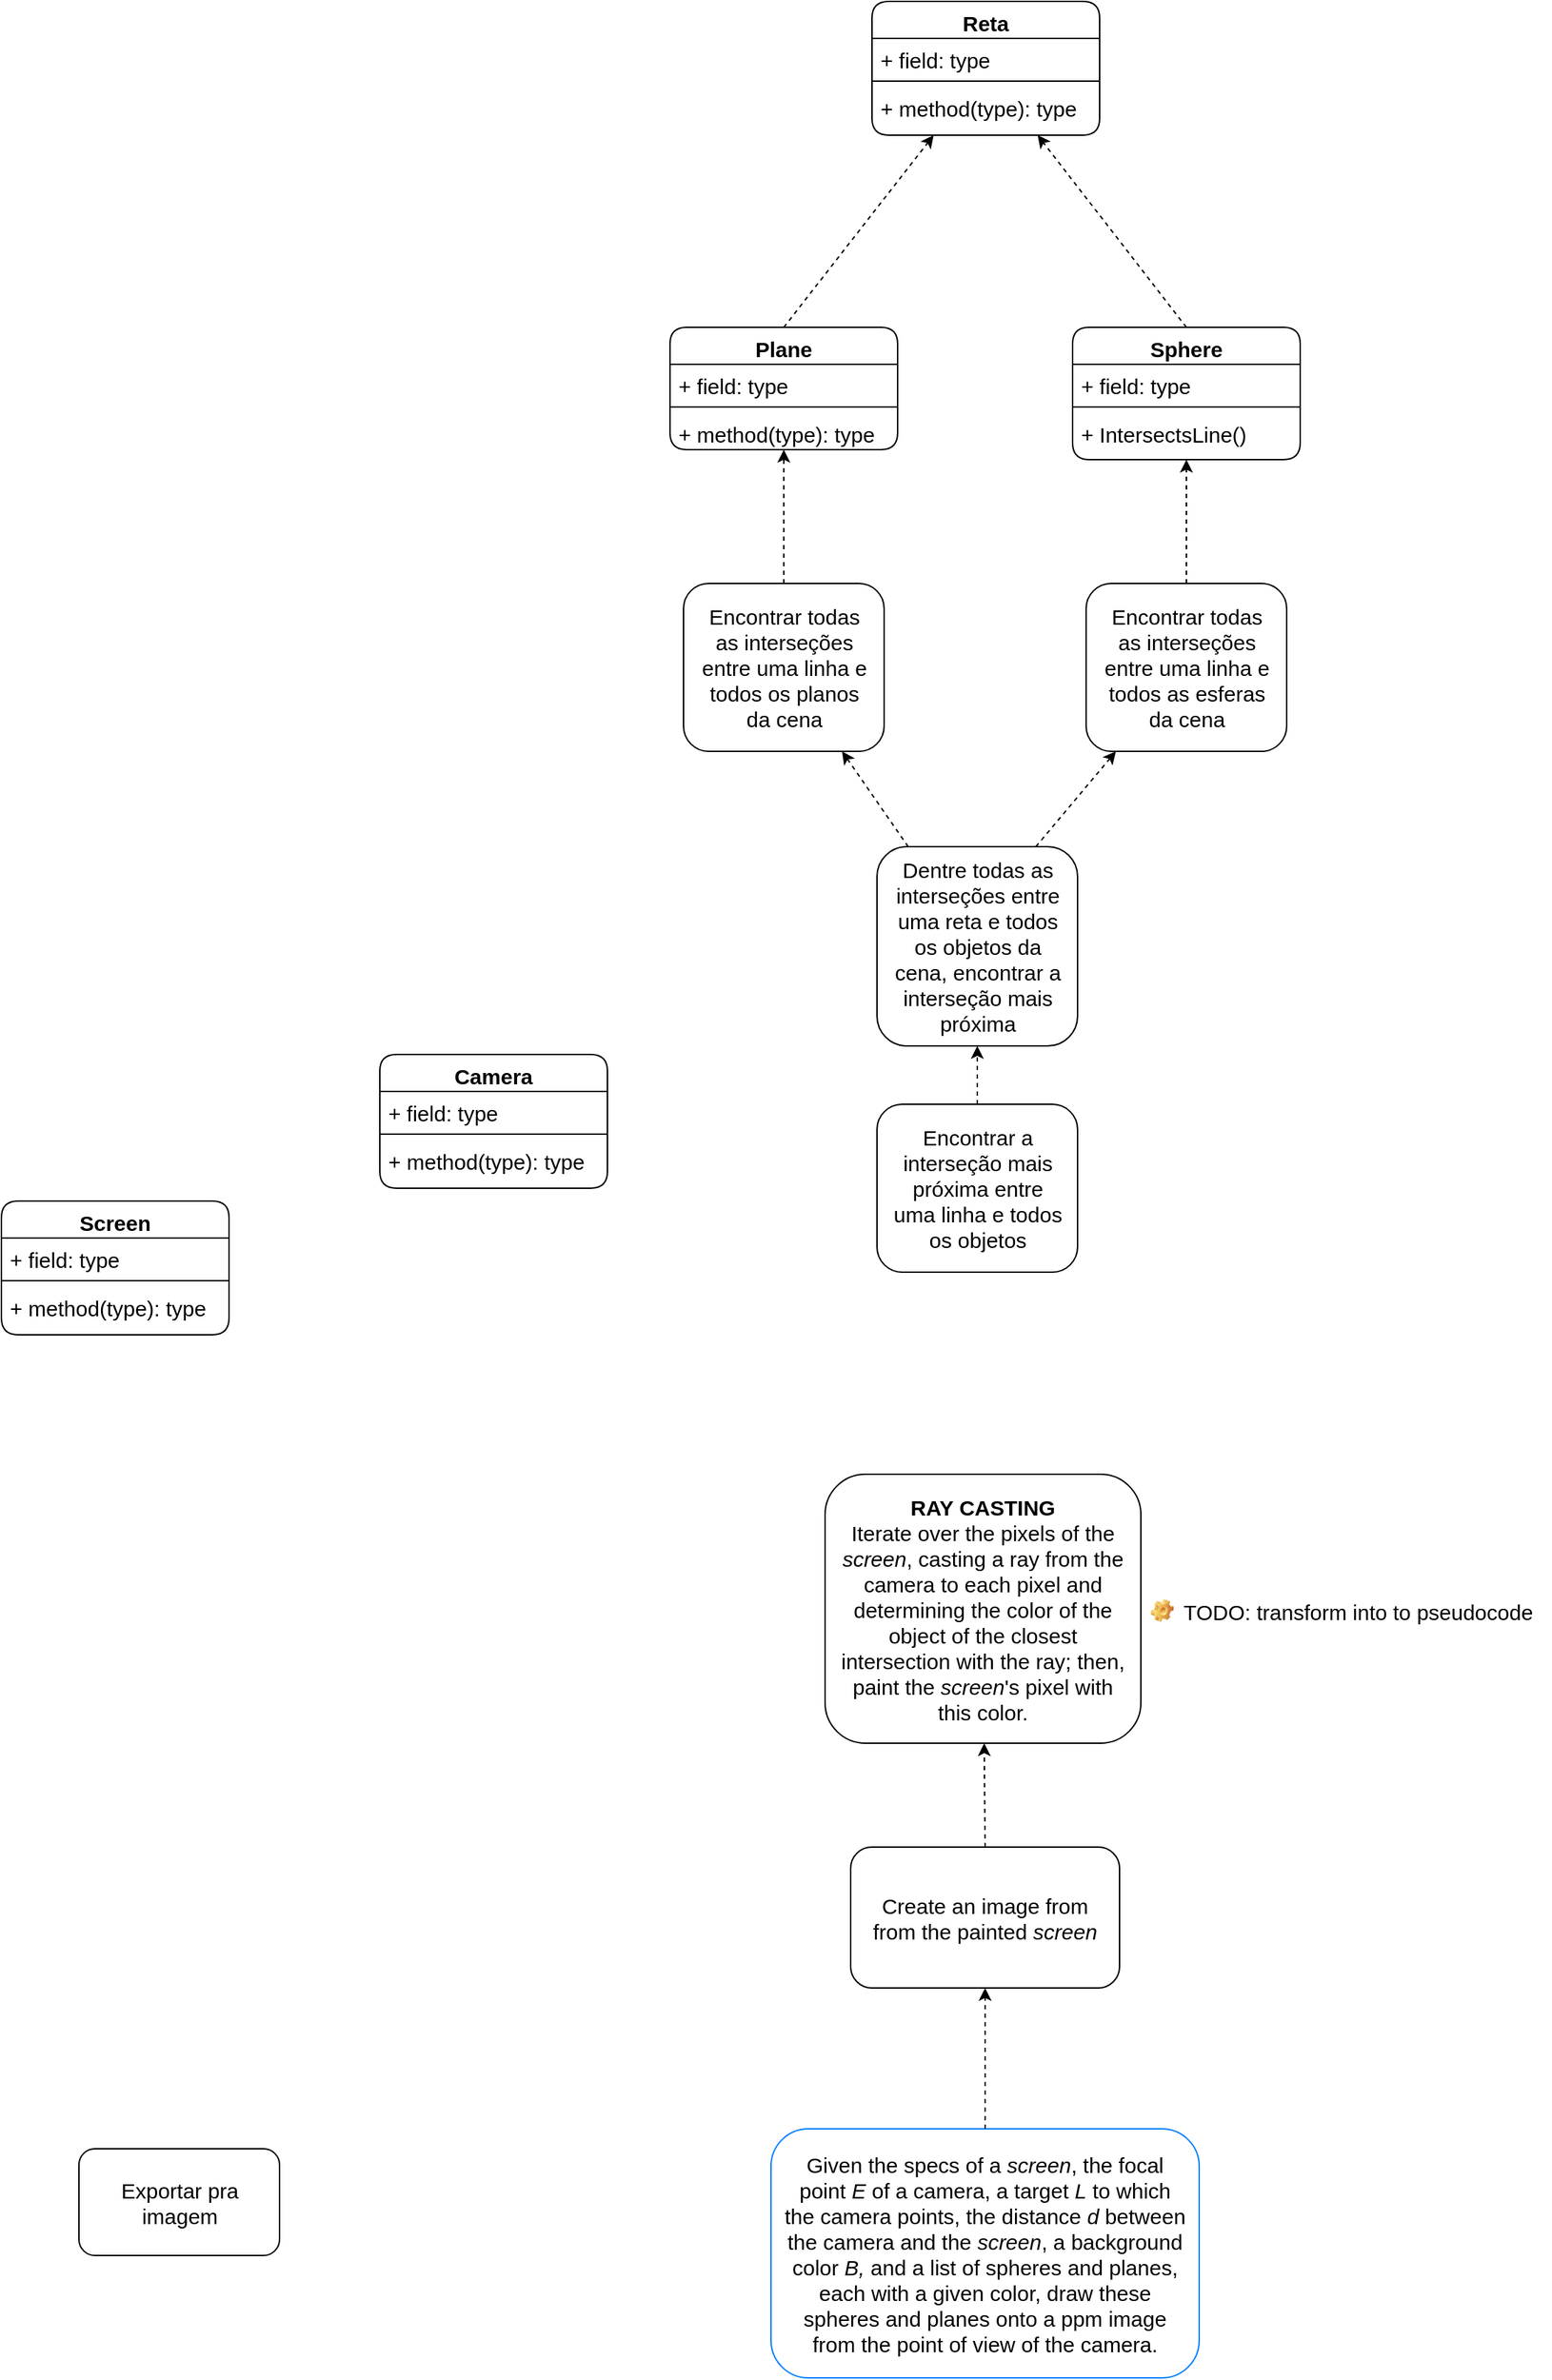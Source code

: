 <mxfile version="16.5.1" type="device"><diagram id="tfCngWxCZrHyIE2Hn7TY" name="Page-1"><mxGraphModel dx="1736" dy="1358" grid="0" gridSize="10" guides="1" tooltips="1" connect="1" arrows="1" fold="1" page="0" pageScale="1" pageWidth="2000" pageHeight="2000" math="0" shadow="0"><root><mxCell id="0"/><mxCell id="1" parent="0"/><mxCell id="rTyuxU-tB9MDMoF0Tk64-8" value="Given the specs of a &lt;i style=&quot;font-size: 15px&quot;&gt;screen&lt;/i&gt;, the focal point &lt;i style=&quot;font-size: 15px&quot;&gt;E&lt;/i&gt;&amp;nbsp;of a camera, a target &lt;i style=&quot;font-size: 15px&quot;&gt;L&lt;/i&gt; to which the camera points, the distance &lt;i style=&quot;font-size: 15px&quot;&gt;d&lt;/i&gt;&amp;nbsp;between the camera and the &lt;i&gt;screen&lt;/i&gt;, a background color &lt;i style=&quot;font-size: 15px&quot;&gt;B,&lt;/i&gt;&amp;nbsp;and a list of spheres and planes, each with a given color, draw these spheres and planes onto a ppm image from the point of view of the camera." style="text;html=1;strokeColor=#007FFF;fillColor=none;align=center;verticalAlign=middle;whiteSpace=wrap;rounded=1;fontSize=15;spacingLeft=8;spacingRight=8;" parent="1" vertex="1"><mxGeometry x="856" y="1650" width="301" height="175" as="geometry"/></mxCell><mxCell id="rTyuxU-tB9MDMoF0Tk64-12" value="Screen" style="swimlane;fontStyle=1;align=center;verticalAlign=top;childLayout=stackLayout;horizontal=1;startSize=26;horizontalStack=0;resizeParent=1;resizeParentMax=0;resizeLast=0;collapsible=1;marginBottom=0;rounded=1;fontSize=15;strokeColor=default;" parent="1" vertex="1"><mxGeometry x="315" y="998" width="160" height="94" as="geometry"/></mxCell><mxCell id="rTyuxU-tB9MDMoF0Tk64-13" value="+ field: type" style="text;strokeColor=none;fillColor=none;align=left;verticalAlign=top;spacingLeft=4;spacingRight=4;overflow=hidden;rotatable=0;points=[[0,0.5],[1,0.5]];portConstraint=eastwest;rounded=1;fontSize=15;" parent="rTyuxU-tB9MDMoF0Tk64-12" vertex="1"><mxGeometry y="26" width="160" height="26" as="geometry"/></mxCell><mxCell id="rTyuxU-tB9MDMoF0Tk64-14" value="" style="line;strokeWidth=1;fillColor=none;align=left;verticalAlign=middle;spacingTop=-1;spacingLeft=3;spacingRight=3;rotatable=0;labelPosition=right;points=[];portConstraint=eastwest;rounded=1;fontSize=15;" parent="rTyuxU-tB9MDMoF0Tk64-12" vertex="1"><mxGeometry y="52" width="160" height="8" as="geometry"/></mxCell><mxCell id="rTyuxU-tB9MDMoF0Tk64-15" value="+ method(type): type" style="text;strokeColor=none;fillColor=none;align=left;verticalAlign=top;spacingLeft=4;spacingRight=4;overflow=hidden;rotatable=0;points=[[0,0.5],[1,0.5]];portConstraint=eastwest;rounded=1;fontSize=15;" parent="rTyuxU-tB9MDMoF0Tk64-12" vertex="1"><mxGeometry y="60" width="160" height="34" as="geometry"/></mxCell><mxCell id="rTyuxU-tB9MDMoF0Tk64-17" value="Camera" style="swimlane;fontStyle=1;align=center;verticalAlign=top;childLayout=stackLayout;horizontal=1;startSize=26;horizontalStack=0;resizeParent=1;resizeParentMax=0;resizeLast=0;collapsible=1;marginBottom=0;rounded=1;fontSize=15;strokeColor=default;" parent="1" vertex="1"><mxGeometry x="581" y="895" width="160" height="94" as="geometry"/></mxCell><mxCell id="rTyuxU-tB9MDMoF0Tk64-18" value="+ field: type" style="text;strokeColor=none;fillColor=none;align=left;verticalAlign=top;spacingLeft=4;spacingRight=4;overflow=hidden;rotatable=0;points=[[0,0.5],[1,0.5]];portConstraint=eastwest;rounded=1;fontSize=15;" parent="rTyuxU-tB9MDMoF0Tk64-17" vertex="1"><mxGeometry y="26" width="160" height="26" as="geometry"/></mxCell><mxCell id="rTyuxU-tB9MDMoF0Tk64-19" value="" style="line;strokeWidth=1;fillColor=none;align=left;verticalAlign=middle;spacingTop=-1;spacingLeft=3;spacingRight=3;rotatable=0;labelPosition=right;points=[];portConstraint=eastwest;rounded=1;fontSize=15;" parent="rTyuxU-tB9MDMoF0Tk64-17" vertex="1"><mxGeometry y="52" width="160" height="8" as="geometry"/></mxCell><mxCell id="rTyuxU-tB9MDMoF0Tk64-20" value="+ method(type): type" style="text;strokeColor=none;fillColor=none;align=left;verticalAlign=top;spacingLeft=4;spacingRight=4;overflow=hidden;rotatable=0;points=[[0,0.5],[1,0.5]];portConstraint=eastwest;rounded=1;fontSize=15;" parent="rTyuxU-tB9MDMoF0Tk64-17" vertex="1"><mxGeometry y="60" width="160" height="34" as="geometry"/></mxCell><mxCell id="rTyuxU-tB9MDMoF0Tk64-83" style="edgeStyle=none;rounded=0;orthogonalLoop=1;jettySize=auto;html=1;fontSize=15;exitX=0.5;exitY=0;exitDx=0;exitDy=0;dashed=1;" parent="1" source="rTyuxU-tB9MDMoF0Tk64-82" target="rTyuxU-tB9MDMoF0Tk64-22" edge="1"><mxGeometry relative="1" as="geometry"/></mxCell><mxCell id="rTyuxU-tB9MDMoF0Tk64-22" value="Sphere" style="swimlane;fontStyle=1;align=center;verticalAlign=top;childLayout=stackLayout;horizontal=1;startSize=26;horizontalStack=0;resizeParent=1;resizeParentMax=0;resizeLast=0;collapsible=1;marginBottom=0;rounded=1;fontSize=15;strokeColor=default;" parent="1" vertex="1"><mxGeometry x="1068" y="384" width="160" height="93" as="geometry"/></mxCell><mxCell id="rTyuxU-tB9MDMoF0Tk64-23" value="+ field: type" style="text;strokeColor=none;fillColor=none;align=left;verticalAlign=top;spacingLeft=4;spacingRight=4;overflow=hidden;rotatable=0;points=[[0,0.5],[1,0.5]];portConstraint=eastwest;rounded=1;fontSize=15;" parent="rTyuxU-tB9MDMoF0Tk64-22" vertex="1"><mxGeometry y="26" width="160" height="26" as="geometry"/></mxCell><mxCell id="rTyuxU-tB9MDMoF0Tk64-24" value="" style="line;strokeWidth=1;fillColor=none;align=left;verticalAlign=middle;spacingTop=-1;spacingLeft=3;spacingRight=3;rotatable=0;labelPosition=right;points=[];portConstraint=eastwest;rounded=1;fontSize=15;" parent="rTyuxU-tB9MDMoF0Tk64-22" vertex="1"><mxGeometry y="52" width="160" height="8" as="geometry"/></mxCell><mxCell id="rTyuxU-tB9MDMoF0Tk64-25" value="+ IntersectsLine()" style="text;strokeColor=none;fillColor=none;align=left;verticalAlign=top;spacingLeft=4;spacingRight=4;overflow=hidden;rotatable=0;points=[[0,0.5],[1,0.5]];portConstraint=eastwest;rounded=1;fontSize=15;" parent="rTyuxU-tB9MDMoF0Tk64-22" vertex="1"><mxGeometry y="60" width="160" height="33" as="geometry"/></mxCell><mxCell id="rTyuxU-tB9MDMoF0Tk64-84" style="edgeStyle=none;rounded=0;orthogonalLoop=1;jettySize=auto;html=1;fontSize=15;exitX=0.5;exitY=0;exitDx=0;exitDy=0;dashed=1;" parent="1" source="rTyuxU-tB9MDMoF0Tk64-57" target="rTyuxU-tB9MDMoF0Tk64-26" edge="1"><mxGeometry relative="1" as="geometry"/></mxCell><mxCell id="rTyuxU-tB9MDMoF0Tk64-26" value="Plane" style="swimlane;fontStyle=1;align=center;verticalAlign=top;childLayout=stackLayout;horizontal=1;startSize=26;horizontalStack=0;resizeParent=1;resizeParentMax=0;resizeLast=0;collapsible=1;marginBottom=0;rounded=1;fontSize=15;strokeColor=default;" parent="1" vertex="1"><mxGeometry x="785" y="384" width="160" height="86" as="geometry"/></mxCell><mxCell id="rTyuxU-tB9MDMoF0Tk64-27" value="+ field: type" style="text;strokeColor=none;fillColor=none;align=left;verticalAlign=top;spacingLeft=4;spacingRight=4;overflow=hidden;rotatable=0;points=[[0,0.5],[1,0.5]];portConstraint=eastwest;rounded=1;fontSize=15;" parent="rTyuxU-tB9MDMoF0Tk64-26" vertex="1"><mxGeometry y="26" width="160" height="26" as="geometry"/></mxCell><mxCell id="rTyuxU-tB9MDMoF0Tk64-28" value="" style="line;strokeWidth=1;fillColor=none;align=left;verticalAlign=middle;spacingTop=-1;spacingLeft=3;spacingRight=3;rotatable=0;labelPosition=right;points=[];portConstraint=eastwest;rounded=1;fontSize=15;" parent="rTyuxU-tB9MDMoF0Tk64-26" vertex="1"><mxGeometry y="52" width="160" height="8" as="geometry"/></mxCell><mxCell id="rTyuxU-tB9MDMoF0Tk64-29" value="+ method(type): type" style="text;strokeColor=none;fillColor=none;align=left;verticalAlign=top;spacingLeft=4;spacingRight=4;overflow=hidden;rotatable=0;points=[[0,0.5],[1,0.5]];portConstraint=eastwest;rounded=1;fontSize=15;" parent="rTyuxU-tB9MDMoF0Tk64-26" vertex="1"><mxGeometry y="60" width="160" height="26" as="geometry"/></mxCell><mxCell id="rTyuxU-tB9MDMoF0Tk64-55" style="edgeStyle=none;rounded=0;orthogonalLoop=1;jettySize=auto;html=1;fontSize=15;dashed=1;exitX=0.5;exitY=0;exitDx=0;exitDy=0;" parent="1" source="rTyuxU-tB9MDMoF0Tk64-8" target="rTyuxU-tB9MDMoF0Tk64-33" edge="1"><mxGeometry relative="1" as="geometry"/></mxCell><mxCell id="rTyuxU-tB9MDMoF0Tk64-33" value="Create an image from from the painted &lt;i&gt;screen&lt;/i&gt;" style="text;html=1;strokeColor=default;fillColor=none;align=center;verticalAlign=middle;whiteSpace=wrap;rounded=1;fontSize=15;spacingLeft=8;spacingRight=8;" parent="1" vertex="1"><mxGeometry x="912" y="1452" width="189" height="99" as="geometry"/></mxCell><mxCell id="rTyuxU-tB9MDMoF0Tk64-36" value="" style="group" parent="1" vertex="1" connectable="0"><mxGeometry x="894" y="1190" width="510" height="189" as="geometry"/></mxCell><mxCell id="rTyuxU-tB9MDMoF0Tk64-31" value="&lt;b&gt;RAY CASTING&lt;/b&gt;&lt;br&gt;Iterate over the pixels of the &lt;i&gt;screen&lt;/i&gt;, casting a ray from the camera to each pixel and determining the color of the object of the closest intersection with the ray; then, paint the &lt;i&gt;screen&lt;/i&gt;'s pixel with this color." style="text;html=1;strokeColor=default;fillColor=none;align=center;verticalAlign=middle;whiteSpace=wrap;rounded=1;fontSize=15;spacingLeft=8;spacingRight=8;" parent="rTyuxU-tB9MDMoF0Tk64-36" vertex="1"><mxGeometry width="222" height="189" as="geometry"/></mxCell><mxCell id="rTyuxU-tB9MDMoF0Tk64-32" value="TODO: transform into to pseudocode" style="label;fontStyle=0;strokeColor=none;fillColor=none;align=left;verticalAlign=top;overflow=hidden;spacingLeft=28;spacingRight=4;rotatable=0;points=[[0,0.5],[1,0.5]];portConstraint=eastwest;imageWidth=16;imageHeight=16;image=img/clipart/Gear_128x128.png;rounded=1;fontSize=15;" parent="rTyuxU-tB9MDMoF0Tk64-36" vertex="1"><mxGeometry x="222" y="81.5" width="288" height="28.5" as="geometry"/></mxCell><mxCell id="rTyuxU-tB9MDMoF0Tk64-37" value="Exportar pra imagem" style="text;html=1;strokeColor=default;fillColor=none;align=center;verticalAlign=middle;whiteSpace=wrap;rounded=1;fontSize=15;spacingLeft=8;spacingRight=8;" parent="1" vertex="1"><mxGeometry x="369.5" y="1664" width="141" height="75" as="geometry"/></mxCell><mxCell id="rTyuxU-tB9MDMoF0Tk64-56" style="edgeStyle=none;rounded=0;orthogonalLoop=1;jettySize=auto;html=1;fontSize=15;exitX=0.5;exitY=0;exitDx=0;exitDy=0;dashed=1;" parent="1" source="rTyuxU-tB9MDMoF0Tk64-33" target="rTyuxU-tB9MDMoF0Tk64-31" edge="1"><mxGeometry relative="1" as="geometry"/></mxCell><mxCell id="rTyuxU-tB9MDMoF0Tk64-87" style="edgeStyle=none;rounded=0;orthogonalLoop=1;jettySize=auto;html=1;fontSize=15;dashed=1;" parent="1" source="rTyuxU-tB9MDMoF0Tk64-85" target="rTyuxU-tB9MDMoF0Tk64-57" edge="1"><mxGeometry relative="1" as="geometry"/></mxCell><mxCell id="rTyuxU-tB9MDMoF0Tk64-57" value="Encontrar todas as interseções entre uma linha e todos os planos da cena" style="text;html=1;strokeColor=default;fillColor=none;align=center;verticalAlign=middle;whiteSpace=wrap;rounded=1;fontSize=15;spacingLeft=8;spacingRight=8;" parent="1" vertex="1"><mxGeometry x="794.5" y="564" width="141" height="118" as="geometry"/></mxCell><mxCell id="rTyuxU-tB9MDMoF0Tk64-75" style="edgeStyle=none;rounded=0;orthogonalLoop=1;jettySize=auto;html=1;fontSize=15;exitX=0.5;exitY=0;exitDx=0;exitDy=0;dashed=1;" parent="1" source="rTyuxU-tB9MDMoF0Tk64-22" target="rTyuxU-tB9MDMoF0Tk64-71" edge="1"><mxGeometry relative="1" as="geometry"/></mxCell><mxCell id="rTyuxU-tB9MDMoF0Tk64-81" style="edgeStyle=none;rounded=0;orthogonalLoop=1;jettySize=auto;html=1;fontSize=15;exitX=0.5;exitY=0;exitDx=0;exitDy=0;dashed=1;" parent="1" source="rTyuxU-tB9MDMoF0Tk64-26" target="rTyuxU-tB9MDMoF0Tk64-71" edge="1"><mxGeometry relative="1" as="geometry"/></mxCell><mxCell id="rTyuxU-tB9MDMoF0Tk64-71" value="Reta" style="swimlane;fontStyle=1;align=center;verticalAlign=top;childLayout=stackLayout;horizontal=1;startSize=26;horizontalStack=0;resizeParent=1;resizeParentMax=0;resizeLast=0;collapsible=1;marginBottom=0;rounded=1;fontSize=15;strokeColor=default;" parent="1" vertex="1"><mxGeometry x="927" y="155" width="160" height="94" as="geometry"/></mxCell><mxCell id="rTyuxU-tB9MDMoF0Tk64-72" value="+ field: type" style="text;strokeColor=none;fillColor=none;align=left;verticalAlign=top;spacingLeft=4;spacingRight=4;overflow=hidden;rotatable=0;points=[[0,0.5],[1,0.5]];portConstraint=eastwest;rounded=1;fontSize=15;" parent="rTyuxU-tB9MDMoF0Tk64-71" vertex="1"><mxGeometry y="26" width="160" height="26" as="geometry"/></mxCell><mxCell id="rTyuxU-tB9MDMoF0Tk64-73" value="" style="line;strokeWidth=1;fillColor=none;align=left;verticalAlign=middle;spacingTop=-1;spacingLeft=3;spacingRight=3;rotatable=0;labelPosition=right;points=[];portConstraint=eastwest;rounded=1;fontSize=15;" parent="rTyuxU-tB9MDMoF0Tk64-71" vertex="1"><mxGeometry y="52" width="160" height="8" as="geometry"/></mxCell><mxCell id="rTyuxU-tB9MDMoF0Tk64-74" value="+ method(type): type" style="text;strokeColor=none;fillColor=none;align=left;verticalAlign=top;spacingLeft=4;spacingRight=4;overflow=hidden;rotatable=0;points=[[0,0.5],[1,0.5]];portConstraint=eastwest;rounded=1;fontSize=15;" parent="rTyuxU-tB9MDMoF0Tk64-71" vertex="1"><mxGeometry y="60" width="160" height="34" as="geometry"/></mxCell><mxCell id="rTyuxU-tB9MDMoF0Tk64-88" style="edgeStyle=none;rounded=0;orthogonalLoop=1;jettySize=auto;html=1;fontSize=15;exitX=0.792;exitY=0;exitDx=0;exitDy=0;exitPerimeter=0;dashed=1;" parent="1" source="rTyuxU-tB9MDMoF0Tk64-85" target="rTyuxU-tB9MDMoF0Tk64-82" edge="1"><mxGeometry relative="1" as="geometry"/></mxCell><mxCell id="rTyuxU-tB9MDMoF0Tk64-82" value="Encontrar todas as interseções entre uma linha e todos as esferas da cena" style="text;html=1;strokeColor=default;fillColor=none;align=center;verticalAlign=middle;whiteSpace=wrap;rounded=1;fontSize=15;spacingLeft=8;spacingRight=8;" parent="1" vertex="1"><mxGeometry x="1077.5" y="564" width="141" height="118" as="geometry"/></mxCell><mxCell id="rTyuxU-tB9MDMoF0Tk64-89" style="edgeStyle=none;rounded=0;orthogonalLoop=1;jettySize=auto;html=1;fontSize=15;exitX=0.5;exitY=0;exitDx=0;exitDy=0;dashed=1;" parent="1" source="rTyuxU-tB9MDMoF0Tk64-86" target="rTyuxU-tB9MDMoF0Tk64-85" edge="1"><mxGeometry relative="1" as="geometry"/></mxCell><mxCell id="rTyuxU-tB9MDMoF0Tk64-85" value="Dentre todas as interseções entre uma reta e todos os objetos da cena, encontrar a interseção mais próxima" style="text;html=1;strokeColor=default;fillColor=none;align=center;verticalAlign=middle;whiteSpace=wrap;rounded=1;fontSize=15;spacingLeft=8;spacingRight=8;" parent="1" vertex="1"><mxGeometry x="930.5" y="749" width="141" height="140" as="geometry"/></mxCell><mxCell id="rTyuxU-tB9MDMoF0Tk64-86" value="Encontrar a interseção mais próxima entre uma linha e todos os objetos" style="text;html=1;strokeColor=default;fillColor=none;align=center;verticalAlign=middle;whiteSpace=wrap;rounded=1;fontSize=15;spacingLeft=8;spacingRight=8;" parent="1" vertex="1"><mxGeometry x="930.5" y="930" width="141" height="118" as="geometry"/></mxCell></root></mxGraphModel></diagram></mxfile>